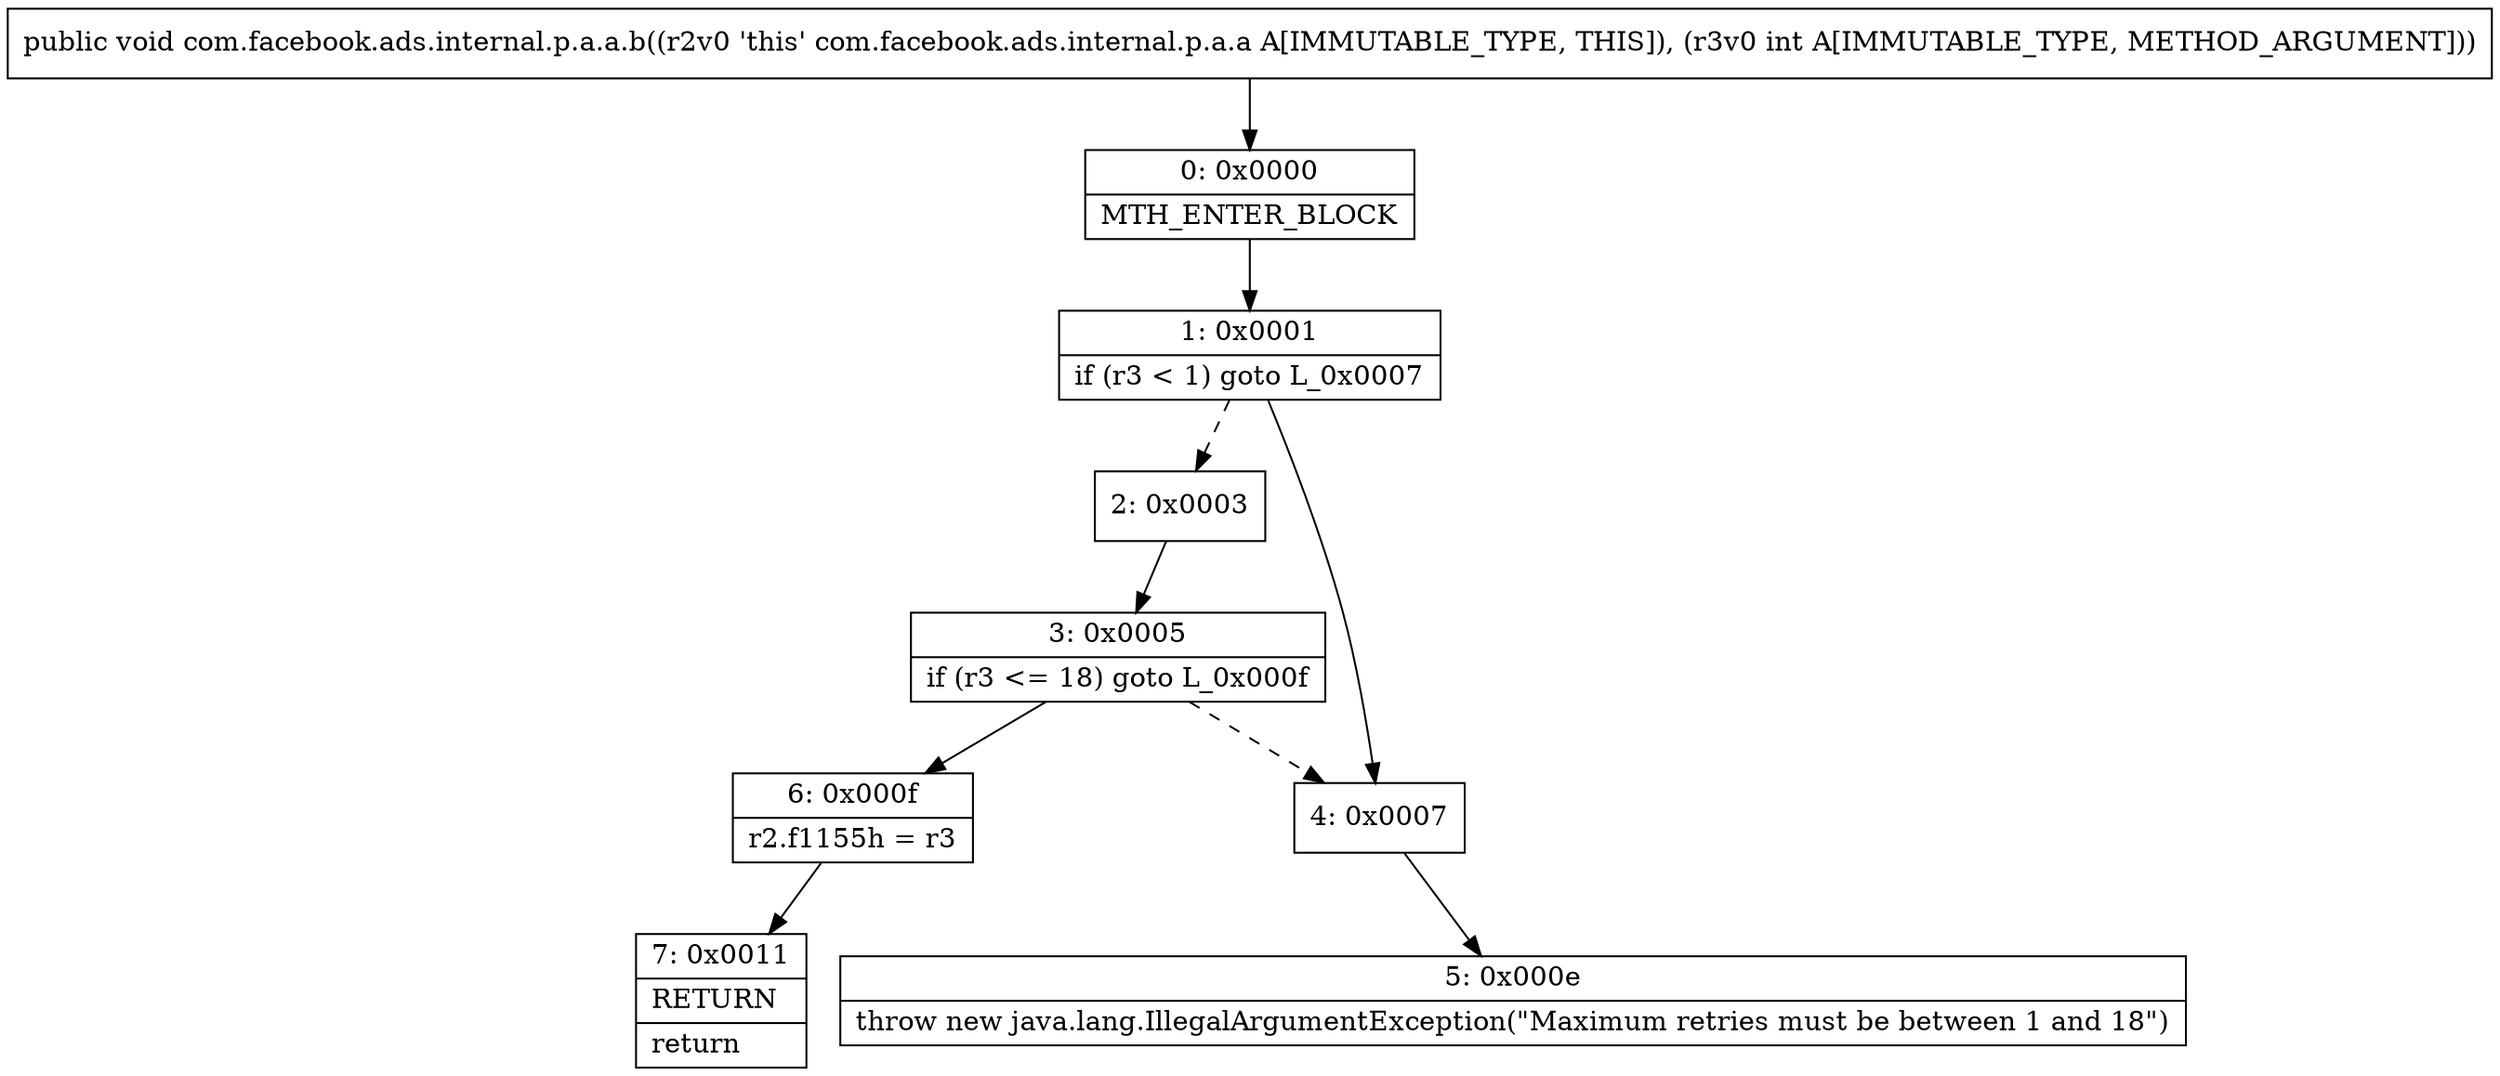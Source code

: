 digraph "CFG forcom.facebook.ads.internal.p.a.a.b(I)V" {
Node_0 [shape=record,label="{0\:\ 0x0000|MTH_ENTER_BLOCK\l}"];
Node_1 [shape=record,label="{1\:\ 0x0001|if (r3 \< 1) goto L_0x0007\l}"];
Node_2 [shape=record,label="{2\:\ 0x0003}"];
Node_3 [shape=record,label="{3\:\ 0x0005|if (r3 \<= 18) goto L_0x000f\l}"];
Node_4 [shape=record,label="{4\:\ 0x0007}"];
Node_5 [shape=record,label="{5\:\ 0x000e|throw new java.lang.IllegalArgumentException(\"Maximum retries must be between 1 and 18\")\l}"];
Node_6 [shape=record,label="{6\:\ 0x000f|r2.f1155h = r3\l}"];
Node_7 [shape=record,label="{7\:\ 0x0011|RETURN\l|return\l}"];
MethodNode[shape=record,label="{public void com.facebook.ads.internal.p.a.a.b((r2v0 'this' com.facebook.ads.internal.p.a.a A[IMMUTABLE_TYPE, THIS]), (r3v0 int A[IMMUTABLE_TYPE, METHOD_ARGUMENT])) }"];
MethodNode -> Node_0;
Node_0 -> Node_1;
Node_1 -> Node_2[style=dashed];
Node_1 -> Node_4;
Node_2 -> Node_3;
Node_3 -> Node_4[style=dashed];
Node_3 -> Node_6;
Node_4 -> Node_5;
Node_6 -> Node_7;
}

